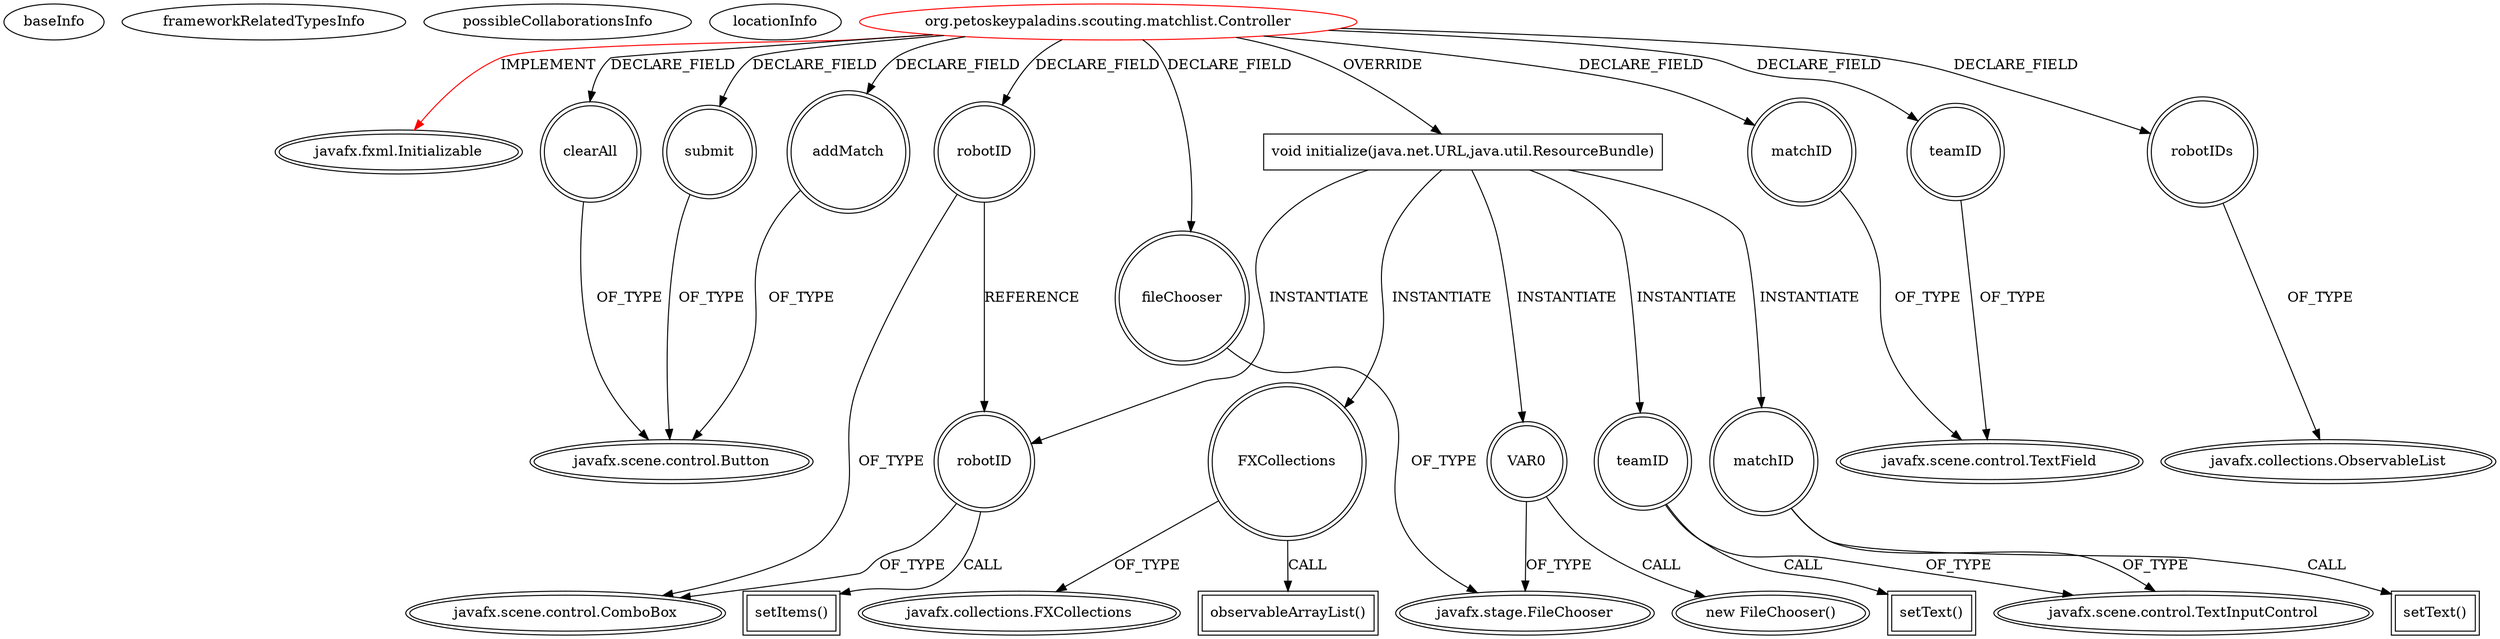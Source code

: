 digraph {
baseInfo[graphId=3460,category="extension_graph",isAnonymous=false,possibleRelation=false]
frameworkRelatedTypesInfo[0="javafx.fxml.Initializable"]
possibleCollaborationsInfo[]
locationInfo[projectName="killjoy64-Scouting",filePath="/killjoy64-Scouting/Scouting-master/Robotics Scouting MatchList Creator/src/org/petoskeypaladins/scouting/matchlist/Controller.java",contextSignature="Controller",graphId="3460"]
0[label="org.petoskeypaladins.scouting.matchlist.Controller",vertexType="ROOT_CLIENT_CLASS_DECLARATION",isFrameworkType=false,color=red]
1[label="javafx.fxml.Initializable",vertexType="FRAMEWORK_INTERFACE_TYPE",isFrameworkType=true,peripheries=2]
2[label="addMatch",vertexType="FIELD_DECLARATION",isFrameworkType=true,peripheries=2,shape=circle]
3[label="javafx.scene.control.Button",vertexType="FRAMEWORK_CLASS_TYPE",isFrameworkType=true,peripheries=2]
4[label="clearAll",vertexType="FIELD_DECLARATION",isFrameworkType=true,peripheries=2,shape=circle]
6[label="fileChooser",vertexType="FIELD_DECLARATION",isFrameworkType=true,peripheries=2,shape=circle]
7[label="javafx.stage.FileChooser",vertexType="FRAMEWORK_CLASS_TYPE",isFrameworkType=true,peripheries=2]
8[label="matchID",vertexType="FIELD_DECLARATION",isFrameworkType=true,peripheries=2,shape=circle]
9[label="javafx.scene.control.TextField",vertexType="FRAMEWORK_CLASS_TYPE",isFrameworkType=true,peripheries=2]
10[label="robotID",vertexType="FIELD_DECLARATION",isFrameworkType=true,peripheries=2,shape=circle]
11[label="javafx.scene.control.ComboBox",vertexType="FRAMEWORK_CLASS_TYPE",isFrameworkType=true,peripheries=2]
12[label="robotIDs",vertexType="FIELD_DECLARATION",isFrameworkType=true,peripheries=2,shape=circle]
13[label="javafx.collections.ObservableList",vertexType="FRAMEWORK_INTERFACE_TYPE",isFrameworkType=true,peripheries=2]
14[label="submit",vertexType="FIELD_DECLARATION",isFrameworkType=true,peripheries=2,shape=circle]
16[label="teamID",vertexType="FIELD_DECLARATION",isFrameworkType=true,peripheries=2,shape=circle]
18[label="void initialize(java.net.URL,java.util.ResourceBundle)",vertexType="OVERRIDING_METHOD_DECLARATION",isFrameworkType=false,shape=box]
20[label="VAR0",vertexType="VARIABLE_EXPRESION",isFrameworkType=true,peripheries=2,shape=circle]
19[label="new FileChooser()",vertexType="CONSTRUCTOR_CALL",isFrameworkType=true,peripheries=2]
22[label="FXCollections",vertexType="VARIABLE_EXPRESION",isFrameworkType=true,peripheries=2,shape=circle]
24[label="javafx.collections.FXCollections",vertexType="FRAMEWORK_CLASS_TYPE",isFrameworkType=true,peripheries=2]
23[label="observableArrayList()",vertexType="INSIDE_CALL",isFrameworkType=true,peripheries=2,shape=box]
25[label="robotID",vertexType="VARIABLE_EXPRESION",isFrameworkType=true,peripheries=2,shape=circle]
26[label="setItems()",vertexType="INSIDE_CALL",isFrameworkType=true,peripheries=2,shape=box]
28[label="teamID",vertexType="VARIABLE_EXPRESION",isFrameworkType=true,peripheries=2,shape=circle]
30[label="javafx.scene.control.TextInputControl",vertexType="FRAMEWORK_CLASS_TYPE",isFrameworkType=true,peripheries=2]
29[label="setText()",vertexType="INSIDE_CALL",isFrameworkType=true,peripheries=2,shape=box]
31[label="matchID",vertexType="VARIABLE_EXPRESION",isFrameworkType=true,peripheries=2,shape=circle]
32[label="setText()",vertexType="INSIDE_CALL",isFrameworkType=true,peripheries=2,shape=box]
0->1[label="IMPLEMENT",color=red]
0->2[label="DECLARE_FIELD"]
2->3[label="OF_TYPE"]
0->4[label="DECLARE_FIELD"]
4->3[label="OF_TYPE"]
0->6[label="DECLARE_FIELD"]
6->7[label="OF_TYPE"]
0->8[label="DECLARE_FIELD"]
8->9[label="OF_TYPE"]
0->10[label="DECLARE_FIELD"]
10->11[label="OF_TYPE"]
0->12[label="DECLARE_FIELD"]
12->13[label="OF_TYPE"]
0->14[label="DECLARE_FIELD"]
14->3[label="OF_TYPE"]
0->16[label="DECLARE_FIELD"]
16->9[label="OF_TYPE"]
0->18[label="OVERRIDE"]
18->20[label="INSTANTIATE"]
20->7[label="OF_TYPE"]
20->19[label="CALL"]
18->22[label="INSTANTIATE"]
22->24[label="OF_TYPE"]
22->23[label="CALL"]
18->25[label="INSTANTIATE"]
10->25[label="REFERENCE"]
25->11[label="OF_TYPE"]
25->26[label="CALL"]
18->28[label="INSTANTIATE"]
28->30[label="OF_TYPE"]
28->29[label="CALL"]
18->31[label="INSTANTIATE"]
31->30[label="OF_TYPE"]
31->32[label="CALL"]
}
